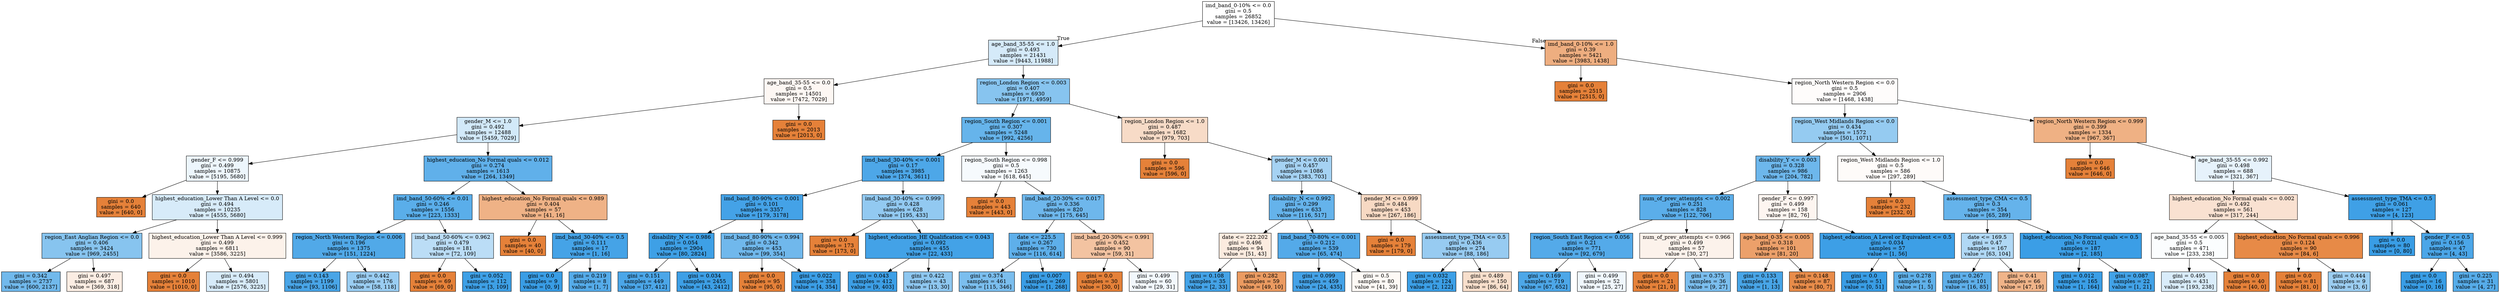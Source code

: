 digraph Tree {
node [shape=box, style="filled", color="black"] ;
0 [label="imd_band_0-10% <= 0.0\ngini = 0.5\nsamples = 26852\nvalue = [13426, 13426]", fillcolor="#e5813900"] ;
1 [label="age_band_35-55 <= 1.0\ngini = 0.493\nsamples = 21431\nvalue = [9443, 11988]", fillcolor="#399de536"] ;
0 -> 1 [labeldistance=2.5, labelangle=45, headlabel="True"] ;
2 [label="age_band_35-55 <= 0.0\ngini = 0.5\nsamples = 14501\nvalue = [7472, 7029]", fillcolor="#e581390f"] ;
1 -> 2 ;
3 [label="gender_M <= 1.0\ngini = 0.492\nsamples = 12488\nvalue = [5459, 7029]", fillcolor="#399de539"] ;
2 -> 3 ;
4 [label="gender_F <= 0.999\ngini = 0.499\nsamples = 10875\nvalue = [5195, 5680]", fillcolor="#399de516"] ;
3 -> 4 ;
5 [label="gini = 0.0\nsamples = 640\nvalue = [640, 0]", fillcolor="#e58139ff"] ;
4 -> 5 ;
6 [label="highest_education_Lower Than A Level <= 0.0\ngini = 0.494\nsamples = 10235\nvalue = [4555, 5680]", fillcolor="#399de533"] ;
4 -> 6 ;
7 [label="region_East Anglian Region <= 0.0\ngini = 0.406\nsamples = 3424\nvalue = [969, 2455]", fillcolor="#399de59a"] ;
6 -> 7 ;
8 [label="gini = 0.342\nsamples = 2737\nvalue = [600, 2137]", fillcolor="#399de5b7"] ;
7 -> 8 ;
9 [label="gini = 0.497\nsamples = 687\nvalue = [369, 318]", fillcolor="#e5813923"] ;
7 -> 9 ;
10 [label="highest_education_Lower Than A Level <= 0.999\ngini = 0.499\nsamples = 6811\nvalue = [3586, 3225]", fillcolor="#e581391a"] ;
6 -> 10 ;
11 [label="gini = 0.0\nsamples = 1010\nvalue = [1010, 0]", fillcolor="#e58139ff"] ;
10 -> 11 ;
12 [label="gini = 0.494\nsamples = 5801\nvalue = [2576, 3225]", fillcolor="#399de533"] ;
10 -> 12 ;
13 [label="highest_education_No Formal quals <= 0.012\ngini = 0.274\nsamples = 1613\nvalue = [264, 1349]", fillcolor="#399de5cd"] ;
3 -> 13 ;
14 [label="imd_band_50-60% <= 0.01\ngini = 0.246\nsamples = 1556\nvalue = [223, 1333]", fillcolor="#399de5d4"] ;
13 -> 14 ;
15 [label="region_North Western Region <= 0.006\ngini = 0.196\nsamples = 1375\nvalue = [151, 1224]", fillcolor="#399de5e0"] ;
14 -> 15 ;
16 [label="gini = 0.143\nsamples = 1199\nvalue = [93, 1106]", fillcolor="#399de5ea"] ;
15 -> 16 ;
17 [label="gini = 0.442\nsamples = 176\nvalue = [58, 118]", fillcolor="#399de582"] ;
15 -> 17 ;
18 [label="imd_band_50-60% <= 0.962\ngini = 0.479\nsamples = 181\nvalue = [72, 109]", fillcolor="#399de557"] ;
14 -> 18 ;
19 [label="gini = 0.0\nsamples = 69\nvalue = [69, 0]", fillcolor="#e58139ff"] ;
18 -> 19 ;
20 [label="gini = 0.052\nsamples = 112\nvalue = [3, 109]", fillcolor="#399de5f8"] ;
18 -> 20 ;
21 [label="highest_education_No Formal quals <= 0.989\ngini = 0.404\nsamples = 57\nvalue = [41, 16]", fillcolor="#e581399b"] ;
13 -> 21 ;
22 [label="gini = 0.0\nsamples = 40\nvalue = [40, 0]", fillcolor="#e58139ff"] ;
21 -> 22 ;
23 [label="imd_band_30-40% <= 0.5\ngini = 0.111\nsamples = 17\nvalue = [1, 16]", fillcolor="#399de5ef"] ;
21 -> 23 ;
24 [label="gini = 0.0\nsamples = 9\nvalue = [0, 9]", fillcolor="#399de5ff"] ;
23 -> 24 ;
25 [label="gini = 0.219\nsamples = 8\nvalue = [1, 7]", fillcolor="#399de5db"] ;
23 -> 25 ;
26 [label="gini = 0.0\nsamples = 2013\nvalue = [2013, 0]", fillcolor="#e58139ff"] ;
2 -> 26 ;
27 [label="region_London Region <= 0.003\ngini = 0.407\nsamples = 6930\nvalue = [1971, 4959]", fillcolor="#399de59a"] ;
1 -> 27 ;
28 [label="region_South Region <= 0.001\ngini = 0.307\nsamples = 5248\nvalue = [992, 4256]", fillcolor="#399de5c4"] ;
27 -> 28 ;
29 [label="imd_band_30-40% <= 0.001\ngini = 0.17\nsamples = 3985\nvalue = [374, 3611]", fillcolor="#399de5e5"] ;
28 -> 29 ;
30 [label="imd_band_80-90% <= 0.001\ngini = 0.101\nsamples = 3357\nvalue = [179, 3178]", fillcolor="#399de5f1"] ;
29 -> 30 ;
31 [label="disability_N <= 0.986\ngini = 0.054\nsamples = 2904\nvalue = [80, 2824]", fillcolor="#399de5f8"] ;
30 -> 31 ;
32 [label="gini = 0.151\nsamples = 449\nvalue = [37, 412]", fillcolor="#399de5e8"] ;
31 -> 32 ;
33 [label="gini = 0.034\nsamples = 2455\nvalue = [43, 2412]", fillcolor="#399de5fa"] ;
31 -> 33 ;
34 [label="imd_band_80-90% <= 0.994\ngini = 0.342\nsamples = 453\nvalue = [99, 354]", fillcolor="#399de5b8"] ;
30 -> 34 ;
35 [label="gini = 0.0\nsamples = 95\nvalue = [95, 0]", fillcolor="#e58139ff"] ;
34 -> 35 ;
36 [label="gini = 0.022\nsamples = 358\nvalue = [4, 354]", fillcolor="#399de5fc"] ;
34 -> 36 ;
37 [label="imd_band_30-40% <= 0.999\ngini = 0.428\nsamples = 628\nvalue = [195, 433]", fillcolor="#399de58c"] ;
29 -> 37 ;
38 [label="gini = 0.0\nsamples = 173\nvalue = [173, 0]", fillcolor="#e58139ff"] ;
37 -> 38 ;
39 [label="highest_education_HE Qualification <= 0.043\ngini = 0.092\nsamples = 455\nvalue = [22, 433]", fillcolor="#399de5f2"] ;
37 -> 39 ;
40 [label="gini = 0.043\nsamples = 412\nvalue = [9, 403]", fillcolor="#399de5f9"] ;
39 -> 40 ;
41 [label="gini = 0.422\nsamples = 43\nvalue = [13, 30]", fillcolor="#399de591"] ;
39 -> 41 ;
42 [label="region_South Region <= 0.998\ngini = 0.5\nsamples = 1263\nvalue = [618, 645]", fillcolor="#399de50b"] ;
28 -> 42 ;
43 [label="gini = 0.0\nsamples = 443\nvalue = [443, 0]", fillcolor="#e58139ff"] ;
42 -> 43 ;
44 [label="imd_band_20-30% <= 0.017\ngini = 0.336\nsamples = 820\nvalue = [175, 645]", fillcolor="#399de5ba"] ;
42 -> 44 ;
45 [label="date <= 225.5\ngini = 0.267\nsamples = 730\nvalue = [116, 614]", fillcolor="#399de5cf"] ;
44 -> 45 ;
46 [label="gini = 0.374\nsamples = 461\nvalue = [115, 346]", fillcolor="#399de5aa"] ;
45 -> 46 ;
47 [label="gini = 0.007\nsamples = 269\nvalue = [1, 268]", fillcolor="#399de5fe"] ;
45 -> 47 ;
48 [label="imd_band_20-30% <= 0.991\ngini = 0.452\nsamples = 90\nvalue = [59, 31]", fillcolor="#e5813979"] ;
44 -> 48 ;
49 [label="gini = 0.0\nsamples = 30\nvalue = [30, 0]", fillcolor="#e58139ff"] ;
48 -> 49 ;
50 [label="gini = 0.499\nsamples = 60\nvalue = [29, 31]", fillcolor="#399de510"] ;
48 -> 50 ;
51 [label="region_London Region <= 1.0\ngini = 0.487\nsamples = 1682\nvalue = [979, 703]", fillcolor="#e5813948"] ;
27 -> 51 ;
52 [label="gini = 0.0\nsamples = 596\nvalue = [596, 0]", fillcolor="#e58139ff"] ;
51 -> 52 ;
53 [label="gender_M <= 0.001\ngini = 0.457\nsamples = 1086\nvalue = [383, 703]", fillcolor="#399de574"] ;
51 -> 53 ;
54 [label="disability_N <= 0.992\ngini = 0.299\nsamples = 633\nvalue = [116, 517]", fillcolor="#399de5c6"] ;
53 -> 54 ;
55 [label="date <= 222.202\ngini = 0.496\nsamples = 94\nvalue = [51, 43]", fillcolor="#e5813928"] ;
54 -> 55 ;
56 [label="gini = 0.108\nsamples = 35\nvalue = [2, 33]", fillcolor="#399de5f0"] ;
55 -> 56 ;
57 [label="gini = 0.282\nsamples = 59\nvalue = [49, 10]", fillcolor="#e58139cb"] ;
55 -> 57 ;
58 [label="imd_band_70-80% <= 0.001\ngini = 0.212\nsamples = 539\nvalue = [65, 474]", fillcolor="#399de5dc"] ;
54 -> 58 ;
59 [label="gini = 0.099\nsamples = 459\nvalue = [24, 435]", fillcolor="#399de5f1"] ;
58 -> 59 ;
60 [label="gini = 0.5\nsamples = 80\nvalue = [41, 39]", fillcolor="#e581390c"] ;
58 -> 60 ;
61 [label="gender_M <= 0.999\ngini = 0.484\nsamples = 453\nvalue = [267, 186]", fillcolor="#e581394d"] ;
53 -> 61 ;
62 [label="gini = 0.0\nsamples = 179\nvalue = [179, 0]", fillcolor="#e58139ff"] ;
61 -> 62 ;
63 [label="assessment_type_TMA <= 0.5\ngini = 0.436\nsamples = 274\nvalue = [88, 186]", fillcolor="#399de586"] ;
61 -> 63 ;
64 [label="gini = 0.032\nsamples = 124\nvalue = [2, 122]", fillcolor="#399de5fb"] ;
63 -> 64 ;
65 [label="gini = 0.489\nsamples = 150\nvalue = [86, 64]", fillcolor="#e5813941"] ;
63 -> 65 ;
66 [label="imd_band_0-10% <= 1.0\ngini = 0.39\nsamples = 5421\nvalue = [3983, 1438]", fillcolor="#e58139a3"] ;
0 -> 66 [labeldistance=2.5, labelangle=-45, headlabel="False"] ;
67 [label="gini = 0.0\nsamples = 2515\nvalue = [2515, 0]", fillcolor="#e58139ff"] ;
66 -> 67 ;
68 [label="region_North Western Region <= 0.0\ngini = 0.5\nsamples = 2906\nvalue = [1468, 1438]", fillcolor="#e5813905"] ;
66 -> 68 ;
69 [label="region_West Midlands Region <= 0.0\ngini = 0.434\nsamples = 1572\nvalue = [501, 1071]", fillcolor="#399de588"] ;
68 -> 69 ;
70 [label="disability_Y <= 0.003\ngini = 0.328\nsamples = 986\nvalue = [204, 782]", fillcolor="#399de5bc"] ;
69 -> 70 ;
71 [label="num_of_prev_attempts <= 0.002\ngini = 0.251\nsamples = 828\nvalue = [122, 706]", fillcolor="#399de5d3"] ;
70 -> 71 ;
72 [label="region_South East Region <= 0.056\ngini = 0.21\nsamples = 771\nvalue = [92, 679]", fillcolor="#399de5dc"] ;
71 -> 72 ;
73 [label="gini = 0.169\nsamples = 719\nvalue = [67, 652]", fillcolor="#399de5e5"] ;
72 -> 73 ;
74 [label="gini = 0.499\nsamples = 52\nvalue = [25, 27]", fillcolor="#399de513"] ;
72 -> 74 ;
75 [label="num_of_prev_attempts <= 0.966\ngini = 0.499\nsamples = 57\nvalue = [30, 27]", fillcolor="#e5813919"] ;
71 -> 75 ;
76 [label="gini = 0.0\nsamples = 21\nvalue = [21, 0]", fillcolor="#e58139ff"] ;
75 -> 76 ;
77 [label="gini = 0.375\nsamples = 36\nvalue = [9, 27]", fillcolor="#399de5aa"] ;
75 -> 77 ;
78 [label="gender_F <= 0.997\ngini = 0.499\nsamples = 158\nvalue = [82, 76]", fillcolor="#e5813913"] ;
70 -> 78 ;
79 [label="age_band_0-35 <= 0.005\ngini = 0.318\nsamples = 101\nvalue = [81, 20]", fillcolor="#e58139c0"] ;
78 -> 79 ;
80 [label="gini = 0.133\nsamples = 14\nvalue = [1, 13]", fillcolor="#399de5eb"] ;
79 -> 80 ;
81 [label="gini = 0.148\nsamples = 87\nvalue = [80, 7]", fillcolor="#e58139e9"] ;
79 -> 81 ;
82 [label="highest_education_A Level or Equivalent <= 0.5\ngini = 0.034\nsamples = 57\nvalue = [1, 56]", fillcolor="#399de5fa"] ;
78 -> 82 ;
83 [label="gini = 0.0\nsamples = 51\nvalue = [0, 51]", fillcolor="#399de5ff"] ;
82 -> 83 ;
84 [label="gini = 0.278\nsamples = 6\nvalue = [1, 5]", fillcolor="#399de5cc"] ;
82 -> 84 ;
85 [label="region_West Midlands Region <= 1.0\ngini = 0.5\nsamples = 586\nvalue = [297, 289]", fillcolor="#e5813907"] ;
69 -> 85 ;
86 [label="gini = 0.0\nsamples = 232\nvalue = [232, 0]", fillcolor="#e58139ff"] ;
85 -> 86 ;
87 [label="assessment_type_CMA <= 0.5\ngini = 0.3\nsamples = 354\nvalue = [65, 289]", fillcolor="#399de5c6"] ;
85 -> 87 ;
88 [label="date <= 169.5\ngini = 0.47\nsamples = 167\nvalue = [63, 104]", fillcolor="#399de565"] ;
87 -> 88 ;
89 [label="gini = 0.267\nsamples = 101\nvalue = [16, 85]", fillcolor="#399de5cf"] ;
88 -> 89 ;
90 [label="gini = 0.41\nsamples = 66\nvalue = [47, 19]", fillcolor="#e5813998"] ;
88 -> 90 ;
91 [label="highest_education_No Formal quals <= 0.5\ngini = 0.021\nsamples = 187\nvalue = [2, 185]", fillcolor="#399de5fc"] ;
87 -> 91 ;
92 [label="gini = 0.012\nsamples = 165\nvalue = [1, 164]", fillcolor="#399de5fd"] ;
91 -> 92 ;
93 [label="gini = 0.087\nsamples = 22\nvalue = [1, 21]", fillcolor="#399de5f3"] ;
91 -> 93 ;
94 [label="region_North Western Region <= 0.999\ngini = 0.399\nsamples = 1334\nvalue = [967, 367]", fillcolor="#e581399e"] ;
68 -> 94 ;
95 [label="gini = 0.0\nsamples = 646\nvalue = [646, 0]", fillcolor="#e58139ff"] ;
94 -> 95 ;
96 [label="age_band_35-55 <= 0.992\ngini = 0.498\nsamples = 688\nvalue = [321, 367]", fillcolor="#399de520"] ;
94 -> 96 ;
97 [label="highest_education_No Formal quals <= 0.002\ngini = 0.492\nsamples = 561\nvalue = [317, 244]", fillcolor="#e581393b"] ;
96 -> 97 ;
98 [label="age_band_35-55 <= 0.005\ngini = 0.5\nsamples = 471\nvalue = [233, 238]", fillcolor="#399de505"] ;
97 -> 98 ;
99 [label="gini = 0.495\nsamples = 431\nvalue = [193, 238]", fillcolor="#399de530"] ;
98 -> 99 ;
100 [label="gini = 0.0\nsamples = 40\nvalue = [40, 0]", fillcolor="#e58139ff"] ;
98 -> 100 ;
101 [label="highest_education_No Formal quals <= 0.996\ngini = 0.124\nsamples = 90\nvalue = [84, 6]", fillcolor="#e58139ed"] ;
97 -> 101 ;
102 [label="gini = 0.0\nsamples = 81\nvalue = [81, 0]", fillcolor="#e58139ff"] ;
101 -> 102 ;
103 [label="gini = 0.444\nsamples = 9\nvalue = [3, 6]", fillcolor="#399de57f"] ;
101 -> 103 ;
104 [label="assessment_type_TMA <= 0.5\ngini = 0.061\nsamples = 127\nvalue = [4, 123]", fillcolor="#399de5f7"] ;
96 -> 104 ;
105 [label="gini = 0.0\nsamples = 80\nvalue = [0, 80]", fillcolor="#399de5ff"] ;
104 -> 105 ;
106 [label="gender_F <= 0.5\ngini = 0.156\nsamples = 47\nvalue = [4, 43]", fillcolor="#399de5e7"] ;
104 -> 106 ;
107 [label="gini = 0.0\nsamples = 16\nvalue = [0, 16]", fillcolor="#399de5ff"] ;
106 -> 107 ;
108 [label="gini = 0.225\nsamples = 31\nvalue = [4, 27]", fillcolor="#399de5d9"] ;
106 -> 108 ;
}